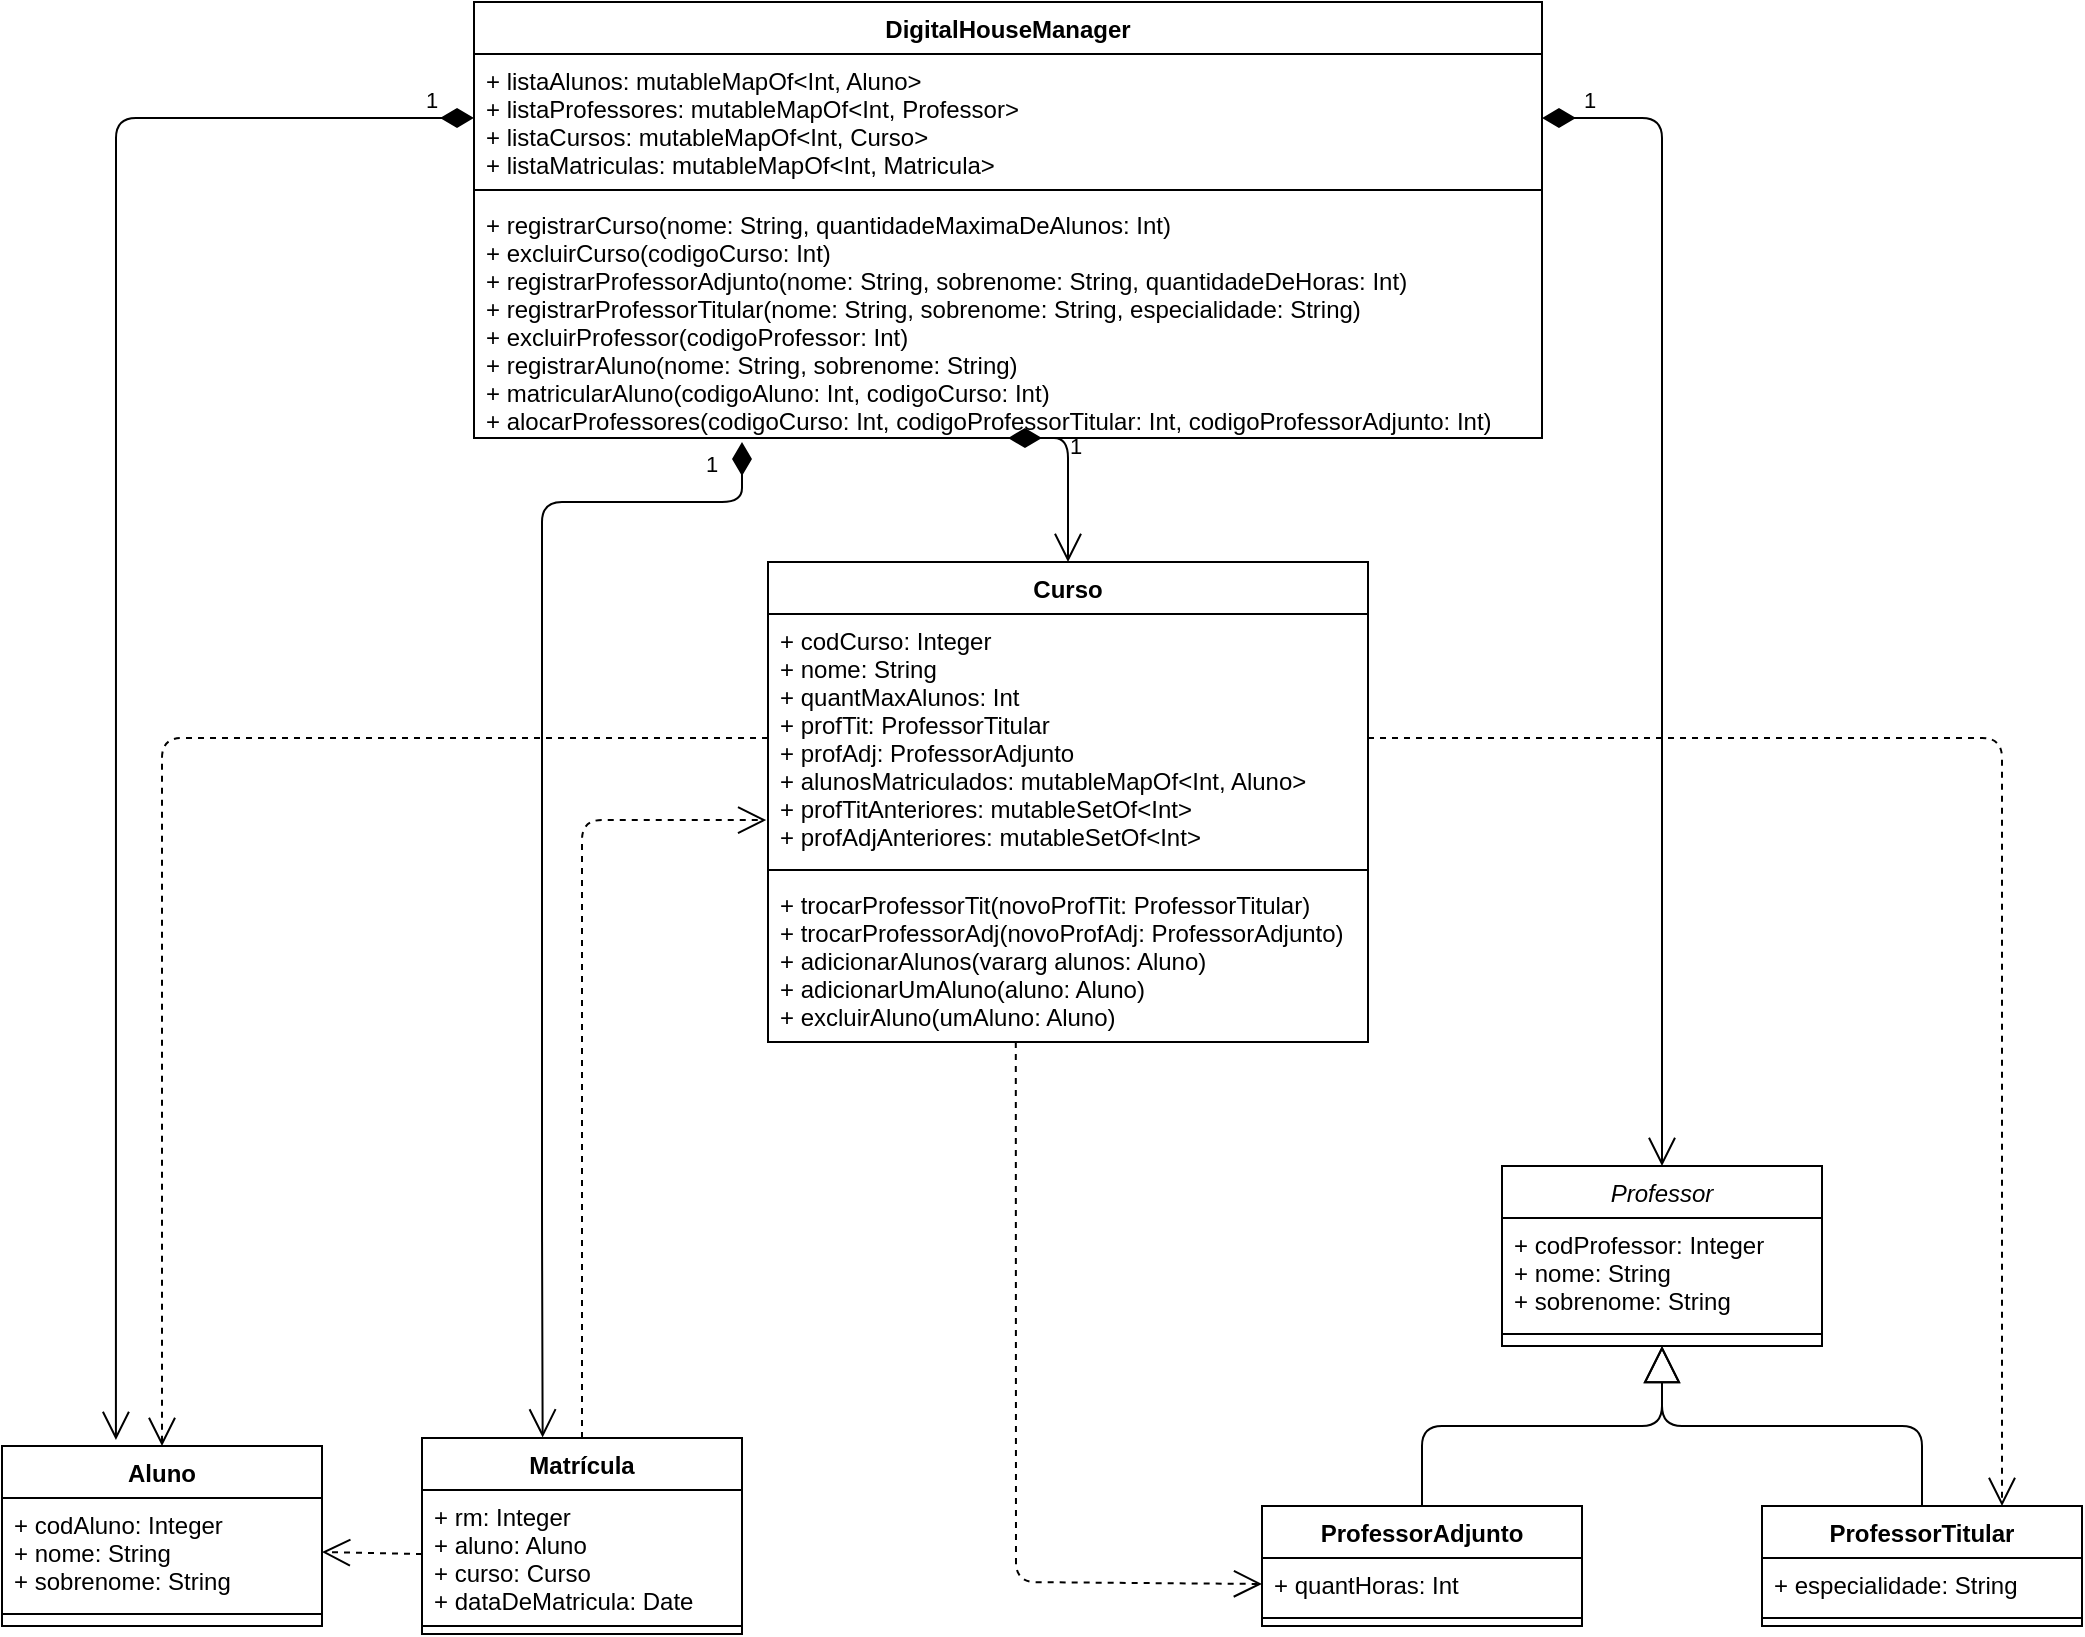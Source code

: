 <mxfile version="13.7.7" type="device"><diagram id="C5RBs43oDa-KdzZeNtuy" name="Page-1"><mxGraphModel dx="2500" dy="934" grid="1" gridSize="10" guides="1" tooltips="1" connect="1" arrows="1" fold="1" page="1" pageScale="1" pageWidth="827" pageHeight="1169" math="0" shadow="0"><root><mxCell id="WIyWlLk6GJQsqaUBKTNV-0"/><mxCell id="WIyWlLk6GJQsqaUBKTNV-1" parent="WIyWlLk6GJQsqaUBKTNV-0"/><mxCell id="DZw8x-lJZhDjdpbKTeVV-8" value="" style="endArrow=block;endSize=16;endFill=0;html=1;entryX=0.5;entryY=1;entryDx=0;entryDy=0;exitX=0.5;exitY=0;exitDx=0;exitDy=0;" parent="WIyWlLk6GJQsqaUBKTNV-1" source="DZw8x-lJZhDjdpbKTeVV-0" target="t6tmX8b1T9MXkk8Mee-C-0" edge="1"><mxGeometry x="-1" y="57" width="160" relative="1" as="geometry"><mxPoint x="-110" y="882" as="sourcePoint"/><mxPoint x="50" y="882" as="targetPoint"/><Array as="points"><mxPoint x="-80" y="752"/><mxPoint x="40" y="752"/></Array><mxPoint x="-15" y="11" as="offset"/></mxGeometry></mxCell><mxCell id="DZw8x-lJZhDjdpbKTeVV-9" value="" style="endArrow=block;endSize=16;endFill=0;html=1;entryX=0.5;entryY=1;entryDx=0;entryDy=0;exitX=0.5;exitY=0;exitDx=0;exitDy=0;" parent="WIyWlLk6GJQsqaUBKTNV-1" source="DZw8x-lJZhDjdpbKTeVV-4" target="t6tmX8b1T9MXkk8Mee-C-0" edge="1"><mxGeometry width="160" relative="1" as="geometry"><mxPoint x="-110" y="882" as="sourcePoint"/><mxPoint x="50" y="882" as="targetPoint"/><Array as="points"><mxPoint x="170" y="752"/><mxPoint x="40" y="752"/></Array></mxGeometry></mxCell><mxCell id="g8_K6V4UNwP7HLlXSJiA-8" value="" style="endArrow=open;endSize=12;dashed=1;html=1;entryX=-0.003;entryY=0.831;entryDx=0;entryDy=0;entryPerimeter=0;exitX=0.5;exitY=0;exitDx=0;exitDy=0;" parent="WIyWlLk6GJQsqaUBKTNV-1" source="g8_K6V4UNwP7HLlXSJiA-0" target="7tgIvww6n7GfTnw3CCgs-1" edge="1"><mxGeometry x="0.684" y="-111" width="160" relative="1" as="geometry"><mxPoint x="-500" y="750" as="sourcePoint"/><mxPoint x="-500" y="640" as="targetPoint"/><Array as="points"><mxPoint x="-500" y="449"/></Array><mxPoint as="offset"/></mxGeometry></mxCell><mxCell id="g8_K6V4UNwP7HLlXSJiA-9" value="" style="endArrow=open;endSize=12;dashed=1;html=1;entryX=1;entryY=0.5;entryDx=0;entryDy=0;exitX=0;exitY=0.5;exitDx=0;exitDy=0;" parent="WIyWlLk6GJQsqaUBKTNV-1" source="g8_K6V4UNwP7HLlXSJiA-1" target="zkfFHV4jXpPFQw0GAbJ--7" edge="1"><mxGeometry x="0.684" y="-111" width="160" relative="1" as="geometry"><mxPoint x="-490" y="770" as="sourcePoint"/><mxPoint x="-397.9" y="469.044" as="targetPoint"/><Array as="points"/><mxPoint as="offset"/></mxGeometry></mxCell><mxCell id="g8_K6V4UNwP7HLlXSJiA-10" value="" style="endArrow=open;endSize=12;dashed=1;html=1;entryX=0.5;entryY=0;entryDx=0;entryDy=0;exitX=0;exitY=0.5;exitDx=0;exitDy=0;" parent="WIyWlLk6GJQsqaUBKTNV-1" source="7tgIvww6n7GfTnw3CCgs-1" target="zkfFHV4jXpPFQw0GAbJ--6" edge="1"><mxGeometry x="0.437" y="280" width="160" relative="1" as="geometry"><mxPoint x="-290" y="540" as="sourcePoint"/><mxPoint x="-130" y="540" as="targetPoint"/><Array as="points"><mxPoint x="-710" y="408"/></Array><mxPoint as="offset"/></mxGeometry></mxCell><mxCell id="g8_K6V4UNwP7HLlXSJiA-12" value="" style="endArrow=open;endSize=12;dashed=1;html=1;entryX=0.75;entryY=0;entryDx=0;entryDy=0;exitX=1;exitY=0.5;exitDx=0;exitDy=0;" parent="WIyWlLk6GJQsqaUBKTNV-1" source="7tgIvww6n7GfTnw3CCgs-1" target="DZw8x-lJZhDjdpbKTeVV-4" edge="1"><mxGeometry x="-0.645" y="17" width="160" relative="1" as="geometry"><mxPoint x="-76" y="430" as="sourcePoint"/><mxPoint x="84" y="430" as="targetPoint"/><Array as="points"><mxPoint x="3" y="408"/><mxPoint x="40" y="408"/><mxPoint x="210" y="408"/></Array><mxPoint x="-2" y="-8" as="offset"/></mxGeometry></mxCell><mxCell id="g8_K6V4UNwP7HLlXSJiA-13" value="" style="endArrow=open;endSize=12;dashed=1;html=1;entryX=0;entryY=0.5;entryDx=0;entryDy=0;exitX=0.413;exitY=1;exitDx=0;exitDy=0;exitPerimeter=0;" parent="WIyWlLk6GJQsqaUBKTNV-1" source="gILD4UmzUhZZvOeidIGw-1" target="DZw8x-lJZhDjdpbKTeVV-1" edge="1"><mxGeometry x="-0.645" y="17" width="160" relative="1" as="geometry"><mxPoint x="-282" y="533" as="sourcePoint"/><mxPoint x="-315" y="770" as="targetPoint"/><Array as="points"><mxPoint x="-283" y="830"/></Array><mxPoint x="-2" y="-8" as="offset"/></mxGeometry></mxCell><mxCell id="Y8nJwDZbkklrobf2_1zH-5" value="1" style="endArrow=open;html=1;endSize=12;startArrow=diamondThin;startSize=14;startFill=1;edgeStyle=orthogonalEdgeStyle;align=left;verticalAlign=bottom;entryX=0.356;entryY=-0.033;entryDx=0;entryDy=0;entryPerimeter=0;exitX=0;exitY=0.5;exitDx=0;exitDy=0;" parent="WIyWlLk6GJQsqaUBKTNV-1" source="Y8nJwDZbkklrobf2_1zH-1" target="zkfFHV4jXpPFQw0GAbJ--6" edge="1"><mxGeometry x="-0.937" relative="1" as="geometry"><mxPoint x="-340" y="530" as="sourcePoint"/><mxPoint x="-180" y="530" as="targetPoint"/><mxPoint as="offset"/></mxGeometry></mxCell><mxCell id="Y8nJwDZbkklrobf2_1zH-7" value="1" style="endArrow=open;html=1;endSize=12;startArrow=diamondThin;startSize=14;startFill=1;edgeStyle=orthogonalEdgeStyle;align=left;verticalAlign=bottom;exitX=1;exitY=0.5;exitDx=0;exitDy=0;entryX=0.5;entryY=0;entryDx=0;entryDy=0;" parent="WIyWlLk6GJQsqaUBKTNV-1" source="Y8nJwDZbkklrobf2_1zH-1" target="t6tmX8b1T9MXkk8Mee-C-0" edge="1"><mxGeometry x="-0.937" relative="1" as="geometry"><mxPoint x="220" y="200" as="sourcePoint"/><mxPoint y="580" as="targetPoint"/><mxPoint as="offset"/><Array as="points"><mxPoint x="40" y="98"/></Array></mxGeometry></mxCell><mxCell id="Y8nJwDZbkklrobf2_1zH-8" value="1" style="endArrow=open;html=1;endSize=12;startArrow=diamondThin;startSize=14;startFill=1;edgeStyle=orthogonalEdgeStyle;align=left;verticalAlign=bottom;exitX=0.5;exitY=1;exitDx=0;exitDy=0;entryX=0.5;entryY=0;entryDx=0;entryDy=0;" parent="WIyWlLk6GJQsqaUBKTNV-1" source="Y8nJwDZbkklrobf2_1zH-0" target="7tgIvww6n7GfTnw3CCgs-0" edge="1"><mxGeometry x="-0.379" y="-13" relative="1" as="geometry"><mxPoint x="-237" y="228" as="sourcePoint"/><mxPoint x="-68.96" y="611.98" as="targetPoint"/><mxPoint as="offset"/><Array as="points"><mxPoint x="-257" y="280"/><mxPoint x="-257" y="280"/></Array></mxGeometry></mxCell><mxCell id="Y8nJwDZbkklrobf2_1zH-9" value="1" style="endArrow=open;html=1;endSize=12;startArrow=diamondThin;startSize=14;startFill=1;edgeStyle=orthogonalEdgeStyle;align=left;verticalAlign=bottom;entryX=0.377;entryY=-0.003;entryDx=0;entryDy=0;entryPerimeter=0;" parent="WIyWlLk6GJQsqaUBKTNV-1" target="g8_K6V4UNwP7HLlXSJiA-0" edge="1"><mxGeometry x="-0.831" y="-10" relative="1" as="geometry"><mxPoint x="-420" y="260" as="sourcePoint"/><mxPoint x="-620" y="650" as="targetPoint"/><Array as="points"><mxPoint x="-420" y="290"/><mxPoint x="-520" y="290"/><mxPoint x="-520" y="650"/></Array><mxPoint as="offset"/></mxGeometry></mxCell><mxCell id="7tgIvww6n7GfTnw3CCgs-0" value="Curso" style="swimlane;fontStyle=1;align=center;verticalAlign=top;childLayout=stackLayout;horizontal=1;startSize=26;horizontalStack=0;resizeParent=1;resizeParentMax=0;resizeLast=0;collapsible=1;marginBottom=0;" parent="WIyWlLk6GJQsqaUBKTNV-1" vertex="1"><mxGeometry x="-407" y="320" width="300" height="240" as="geometry"/></mxCell><mxCell id="7tgIvww6n7GfTnw3CCgs-1" value="+ codCurso: Integer&#10;+ nome: String&#10;+ quantMaxAlunos: Int&#10;+ profTit: ProfessorTitular&#10;+ profAdj: ProfessorAdjunto&#10;+ alunosMatriculados: mutableMapOf&lt;Int, Aluno&gt;&#10;+ profTitAnteriores: mutableSetOf&lt;Int&gt;&#10;+ profAdjAnteriores: mutableSetOf&lt;Int&gt;&#10;" style="text;strokeColor=none;fillColor=none;align=left;verticalAlign=top;spacingLeft=4;spacingRight=4;overflow=hidden;rotatable=0;points=[[0,0.5],[1,0.5]];portConstraint=eastwest;" parent="7tgIvww6n7GfTnw3CCgs-0" vertex="1"><mxGeometry y="26" width="300" height="124" as="geometry"/></mxCell><mxCell id="7tgIvww6n7GfTnw3CCgs-2" value="" style="line;strokeWidth=1;fillColor=none;align=left;verticalAlign=middle;spacingTop=-1;spacingLeft=3;spacingRight=3;rotatable=0;labelPosition=right;points=[];portConstraint=eastwest;" parent="7tgIvww6n7GfTnw3CCgs-0" vertex="1"><mxGeometry y="150" width="300" height="8" as="geometry"/></mxCell><mxCell id="gILD4UmzUhZZvOeidIGw-1" value="+ trocarProfessorTit(novoProfTit: ProfessorTitular)&#10;+ trocarProfessorAdj(novoProfAdj: ProfessorAdjunto)&#10;+ adicionarAlunos(vararg alunos: Aluno)&#10;+ adicionarUmAluno(aluno: Aluno)&#10;+ excluirAluno(umAluno: Aluno)&#10;&#10;" style="text;strokeColor=none;fillColor=none;align=left;verticalAlign=top;spacingLeft=4;spacingRight=4;overflow=hidden;rotatable=0;points=[[0,0.5],[1,0.5]];portConstraint=eastwest;" parent="7tgIvww6n7GfTnw3CCgs-0" vertex="1"><mxGeometry y="158" width="300" height="82" as="geometry"/></mxCell><mxCell id="zkfFHV4jXpPFQw0GAbJ--6" value="Aluno" style="swimlane;fontStyle=1;align=center;verticalAlign=top;childLayout=stackLayout;horizontal=1;startSize=26;horizontalStack=0;resizeParent=1;resizeLast=0;collapsible=1;marginBottom=0;rounded=0;shadow=0;strokeWidth=1;" parent="WIyWlLk6GJQsqaUBKTNV-1" vertex="1"><mxGeometry x="-790" y="762" width="160" height="90" as="geometry"><mxRectangle x="130" y="380" width="160" height="26" as="alternateBounds"/></mxGeometry></mxCell><mxCell id="zkfFHV4jXpPFQw0GAbJ--7" value="+ codAluno: Integer&#10;+ nome: String&#10;+ sobrenome: String" style="text;align=left;verticalAlign=top;spacingLeft=4;spacingRight=4;overflow=hidden;rotatable=0;points=[[0,0.5],[1,0.5]];portConstraint=eastwest;" parent="zkfFHV4jXpPFQw0GAbJ--6" vertex="1"><mxGeometry y="26" width="160" height="54" as="geometry"/></mxCell><mxCell id="zkfFHV4jXpPFQw0GAbJ--9" value="" style="line;html=1;strokeWidth=1;align=left;verticalAlign=middle;spacingTop=-1;spacingLeft=3;spacingRight=3;rotatable=0;labelPosition=right;points=[];portConstraint=eastwest;" parent="zkfFHV4jXpPFQw0GAbJ--6" vertex="1"><mxGeometry y="80" width="160" height="8" as="geometry"/></mxCell><mxCell id="g8_K6V4UNwP7HLlXSJiA-0" value="Matrícula" style="swimlane;fontStyle=1;align=center;verticalAlign=top;childLayout=stackLayout;horizontal=1;startSize=26;horizontalStack=0;resizeParent=1;resizeParentMax=0;resizeLast=0;collapsible=1;marginBottom=0;" parent="WIyWlLk6GJQsqaUBKTNV-1" vertex="1"><mxGeometry x="-580" y="758" width="160" height="98" as="geometry"/></mxCell><mxCell id="g8_K6V4UNwP7HLlXSJiA-1" value="+ rm: Integer&#10;+ aluno: Aluno&#10;+ curso: Curso&#10;+ dataDeMatricula: Date" style="text;strokeColor=none;fillColor=none;align=left;verticalAlign=top;spacingLeft=4;spacingRight=4;overflow=hidden;rotatable=0;points=[[0,0.5],[1,0.5]];portConstraint=eastwest;" parent="g8_K6V4UNwP7HLlXSJiA-0" vertex="1"><mxGeometry y="26" width="160" height="64" as="geometry"/></mxCell><mxCell id="g8_K6V4UNwP7HLlXSJiA-2" value="" style="line;strokeWidth=1;fillColor=none;align=left;verticalAlign=middle;spacingTop=-1;spacingLeft=3;spacingRight=3;rotatable=0;labelPosition=right;points=[];portConstraint=eastwest;" parent="g8_K6V4UNwP7HLlXSJiA-0" vertex="1"><mxGeometry y="90" width="160" height="8" as="geometry"/></mxCell><mxCell id="Y8nJwDZbkklrobf2_1zH-0" value="DigitalHouseManager" style="swimlane;fontStyle=1;align=center;verticalAlign=top;childLayout=stackLayout;horizontal=1;startSize=26;horizontalStack=0;resizeParent=1;resizeParentMax=0;resizeLast=0;collapsible=1;marginBottom=0;" parent="WIyWlLk6GJQsqaUBKTNV-1" vertex="1"><mxGeometry x="-554" y="40" width="534" height="218" as="geometry"/></mxCell><mxCell id="Y8nJwDZbkklrobf2_1zH-1" value="+ listaAlunos: mutableMapOf&lt;Int, Aluno&gt;&#10;+ listaProfessores: mutableMapOf&lt;Int, Professor&gt;&#10;+ listaCursos: mutableMapOf&lt;Int, Curso&gt;&#10;+ listaMatriculas: mutableMapOf&lt;Int, Matricula&gt;" style="text;strokeColor=none;fillColor=none;align=left;verticalAlign=top;spacingLeft=4;spacingRight=4;overflow=hidden;rotatable=0;points=[[0,0.5],[1,0.5]];portConstraint=eastwest;" parent="Y8nJwDZbkklrobf2_1zH-0" vertex="1"><mxGeometry y="26" width="534" height="64" as="geometry"/></mxCell><mxCell id="Y8nJwDZbkklrobf2_1zH-2" value="" style="line;strokeWidth=1;fillColor=none;align=left;verticalAlign=middle;spacingTop=-1;spacingLeft=3;spacingRight=3;rotatable=0;labelPosition=right;points=[];portConstraint=eastwest;" parent="Y8nJwDZbkklrobf2_1zH-0" vertex="1"><mxGeometry y="90" width="534" height="8" as="geometry"/></mxCell><mxCell id="4CAZHsNEYOKtLUKi75s8-0" value="+ registrarCurso(nome: String, quantidadeMaximaDeAlunos: Int)&#10;+ excluirCurso(codigoCurso: Int)&#10;+ registrarProfessorAdjunto(nome: String, sobrenome: String, quantidadeDeHoras: Int)&#10;+ registrarProfessorTitular(nome: String, sobrenome: String, especialidade: String)&#10;+ excluirProfessor(codigoProfessor: Int)&#10;+ registrarAluno(nome: String, sobrenome: String)&#10;+ matricularAluno(codigoAluno: Int, codigoCurso: Int)&#10;+ alocarProfessores(codigoCurso: Int, codigoProfessorTitular: Int, codigoProfessorAdjunto: Int)" style="text;strokeColor=none;fillColor=none;align=left;verticalAlign=top;spacingLeft=4;spacingRight=4;overflow=hidden;rotatable=0;points=[[0,0.5],[1,0.5]];portConstraint=eastwest;" vertex="1" parent="Y8nJwDZbkklrobf2_1zH-0"><mxGeometry y="98" width="534" height="120" as="geometry"/></mxCell><mxCell id="DZw8x-lJZhDjdpbKTeVV-0" value="ProfessorAdjunto" style="swimlane;fontStyle=1;align=center;verticalAlign=top;childLayout=stackLayout;horizontal=1;startSize=26;horizontalStack=0;resizeParent=1;resizeParentMax=0;resizeLast=0;collapsible=1;marginBottom=0;" parent="WIyWlLk6GJQsqaUBKTNV-1" vertex="1"><mxGeometry x="-160" y="792" width="160" height="60" as="geometry"/></mxCell><mxCell id="DZw8x-lJZhDjdpbKTeVV-1" value="+ quantHoras: Int" style="text;strokeColor=none;fillColor=none;align=left;verticalAlign=top;spacingLeft=4;spacingRight=4;overflow=hidden;rotatable=0;points=[[0,0.5],[1,0.5]];portConstraint=eastwest;" parent="DZw8x-lJZhDjdpbKTeVV-0" vertex="1"><mxGeometry y="26" width="160" height="26" as="geometry"/></mxCell><mxCell id="DZw8x-lJZhDjdpbKTeVV-2" value="" style="line;strokeWidth=1;fillColor=none;align=left;verticalAlign=middle;spacingTop=-1;spacingLeft=3;spacingRight=3;rotatable=0;labelPosition=right;points=[];portConstraint=eastwest;" parent="DZw8x-lJZhDjdpbKTeVV-0" vertex="1"><mxGeometry y="52" width="160" height="8" as="geometry"/></mxCell><mxCell id="DZw8x-lJZhDjdpbKTeVV-4" value="ProfessorTitular" style="swimlane;fontStyle=1;align=center;verticalAlign=top;childLayout=stackLayout;horizontal=1;startSize=26;horizontalStack=0;resizeParent=1;resizeParentMax=0;resizeLast=0;collapsible=1;marginBottom=0;" parent="WIyWlLk6GJQsqaUBKTNV-1" vertex="1"><mxGeometry x="90" y="792" width="160" height="60" as="geometry"/></mxCell><mxCell id="DZw8x-lJZhDjdpbKTeVV-5" value="+ especialidade: String" style="text;strokeColor=none;fillColor=none;align=left;verticalAlign=top;spacingLeft=4;spacingRight=4;overflow=hidden;rotatable=0;points=[[0,0.5],[1,0.5]];portConstraint=eastwest;" parent="DZw8x-lJZhDjdpbKTeVV-4" vertex="1"><mxGeometry y="26" width="160" height="26" as="geometry"/></mxCell><mxCell id="DZw8x-lJZhDjdpbKTeVV-6" value="" style="line;strokeWidth=1;fillColor=none;align=left;verticalAlign=middle;spacingTop=-1;spacingLeft=3;spacingRight=3;rotatable=0;labelPosition=right;points=[];portConstraint=eastwest;" parent="DZw8x-lJZhDjdpbKTeVV-4" vertex="1"><mxGeometry y="52" width="160" height="8" as="geometry"/></mxCell><mxCell id="t6tmX8b1T9MXkk8Mee-C-0" value="Professor" style="swimlane;fontStyle=2;align=center;verticalAlign=top;childLayout=stackLayout;horizontal=1;startSize=26;horizontalStack=0;resizeParent=1;resizeLast=0;collapsible=1;marginBottom=0;rounded=0;shadow=0;strokeWidth=1;" parent="WIyWlLk6GJQsqaUBKTNV-1" vertex="1"><mxGeometry x="-40" y="622" width="160" height="90" as="geometry"><mxRectangle x="130" y="380" width="160" height="26" as="alternateBounds"/></mxGeometry></mxCell><mxCell id="t6tmX8b1T9MXkk8Mee-C-1" value="+ codProfessor: Integer&#10;+ nome: String&#10;+ sobrenome: String" style="text;align=left;verticalAlign=top;spacingLeft=4;spacingRight=4;overflow=hidden;rotatable=0;points=[[0,0.5],[1,0.5]];portConstraint=eastwest;" parent="t6tmX8b1T9MXkk8Mee-C-0" vertex="1"><mxGeometry y="26" width="160" height="54" as="geometry"/></mxCell><mxCell id="t6tmX8b1T9MXkk8Mee-C-2" value="" style="line;html=1;strokeWidth=1;align=left;verticalAlign=middle;spacingTop=-1;spacingLeft=3;spacingRight=3;rotatable=0;labelPosition=right;points=[];portConstraint=eastwest;" parent="t6tmX8b1T9MXkk8Mee-C-0" vertex="1"><mxGeometry y="80" width="160" height="8" as="geometry"/></mxCell></root></mxGraphModel></diagram></mxfile>